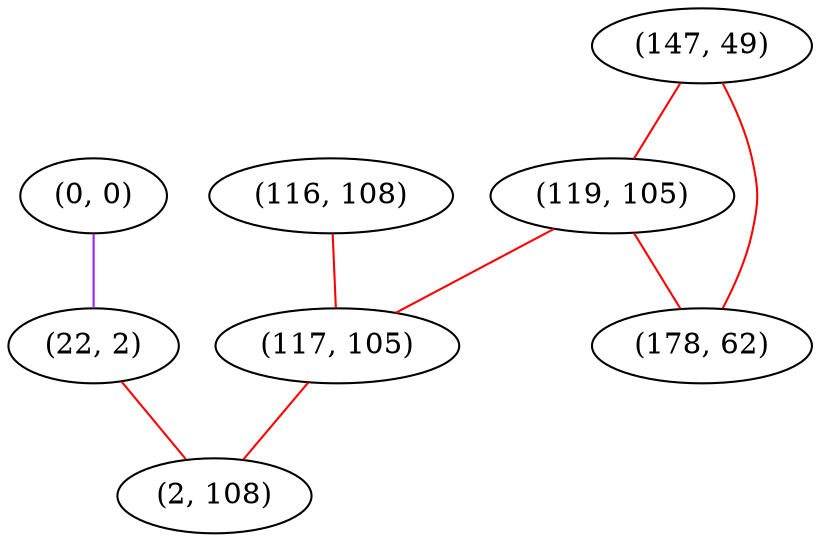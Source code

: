 graph "" {
"(116, 108)";
"(147, 49)";
"(0, 0)";
"(119, 105)";
"(117, 105)";
"(22, 2)";
"(2, 108)";
"(178, 62)";
"(116, 108)" -- "(117, 105)"  [color=red, key=0, weight=1];
"(147, 49)" -- "(178, 62)"  [color=red, key=0, weight=1];
"(147, 49)" -- "(119, 105)"  [color=red, key=0, weight=1];
"(0, 0)" -- "(22, 2)"  [color=purple, key=0, weight=4];
"(119, 105)" -- "(117, 105)"  [color=red, key=0, weight=1];
"(119, 105)" -- "(178, 62)"  [color=red, key=0, weight=1];
"(117, 105)" -- "(2, 108)"  [color=red, key=0, weight=1];
"(22, 2)" -- "(2, 108)"  [color=red, key=0, weight=1];
}
